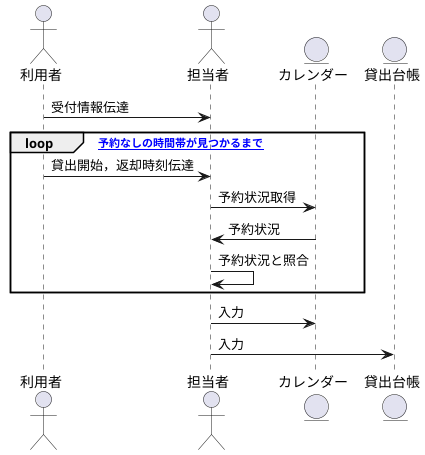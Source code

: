 @startuml
actor 利用者
actor 担当者
entity カレンダー
entity 貸出台帳

利用者 -> 担当者: 受付情報伝達
loop [予約なしの時間帯が見つかるまで]
利用者 -> 担当者: 貸出開始，返却時刻伝達
担当者 -> カレンダー: 予約状況取得
カレンダー -> 担当者: 予約状況
担当者 -> 担当者: 予約状況と照合
end
  担当者 -> カレンダー: 入力
  担当者 -> 貸出台帳: 入力
  




@enduml